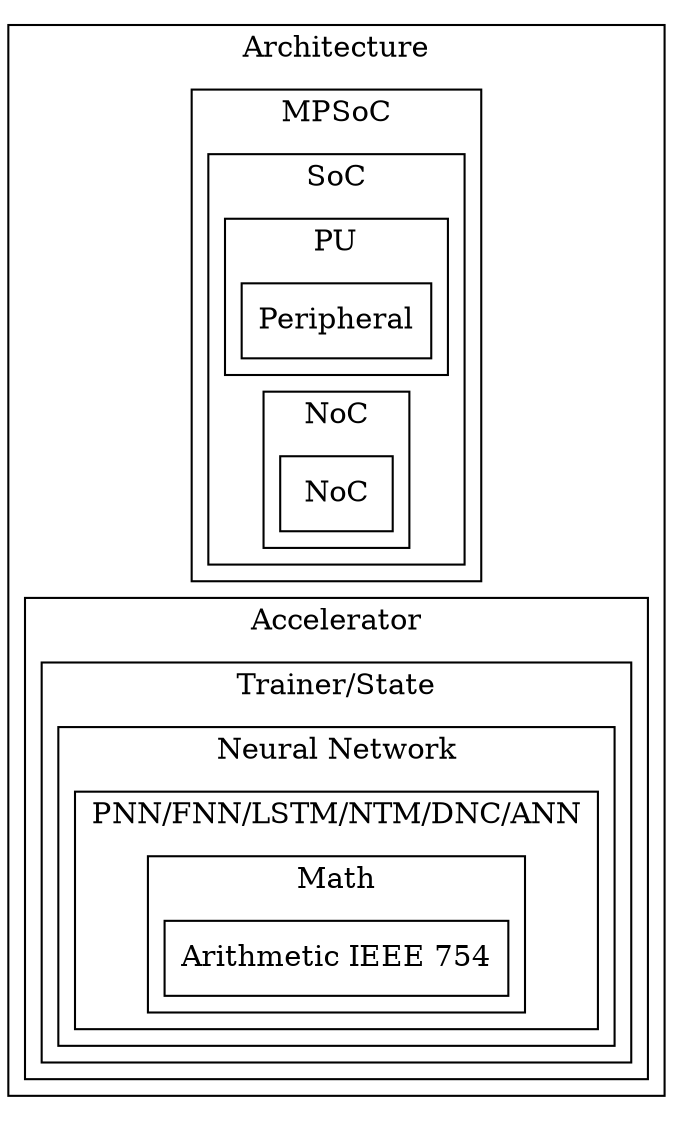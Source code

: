 digraph Project {
  // Introduction
  graph [rankdir = LR, splines=ortho];
  node[shape=record];

  // Blocks
  subgraph "cluster Architecture" { label = "Architecture";
    subgraph "cluster MPSoC" { label = "MPSoC";
      subgraph "cluster SoC" { label = "SoC";
        subgraph "cluster PU" { label = "PU";
          Peripheral[shape=box, label="Peripheral"];
        }
        subgraph "cluster NoC" { label = "NoC";
          NoC[shape=box, label="NoC"];
        }
      }
    }
    subgraph "cluster Accelerator" { label = "Accelerator";
      subgraph "cluster Trainer/State" { label = "Trainer/State";
        subgraph "cluster Neural_Network" { label = "Neural Network";
          subgraph "cluster NN" { label = "PNN/FNN/LSTM/NTM/DNC/ANN";
            subgraph "cluster Math" { label = "Math";
              arithmetic[shape=box, label="Arithmetic IEEE 754"];
            }
          }
        }
      }
    }
  }
}
